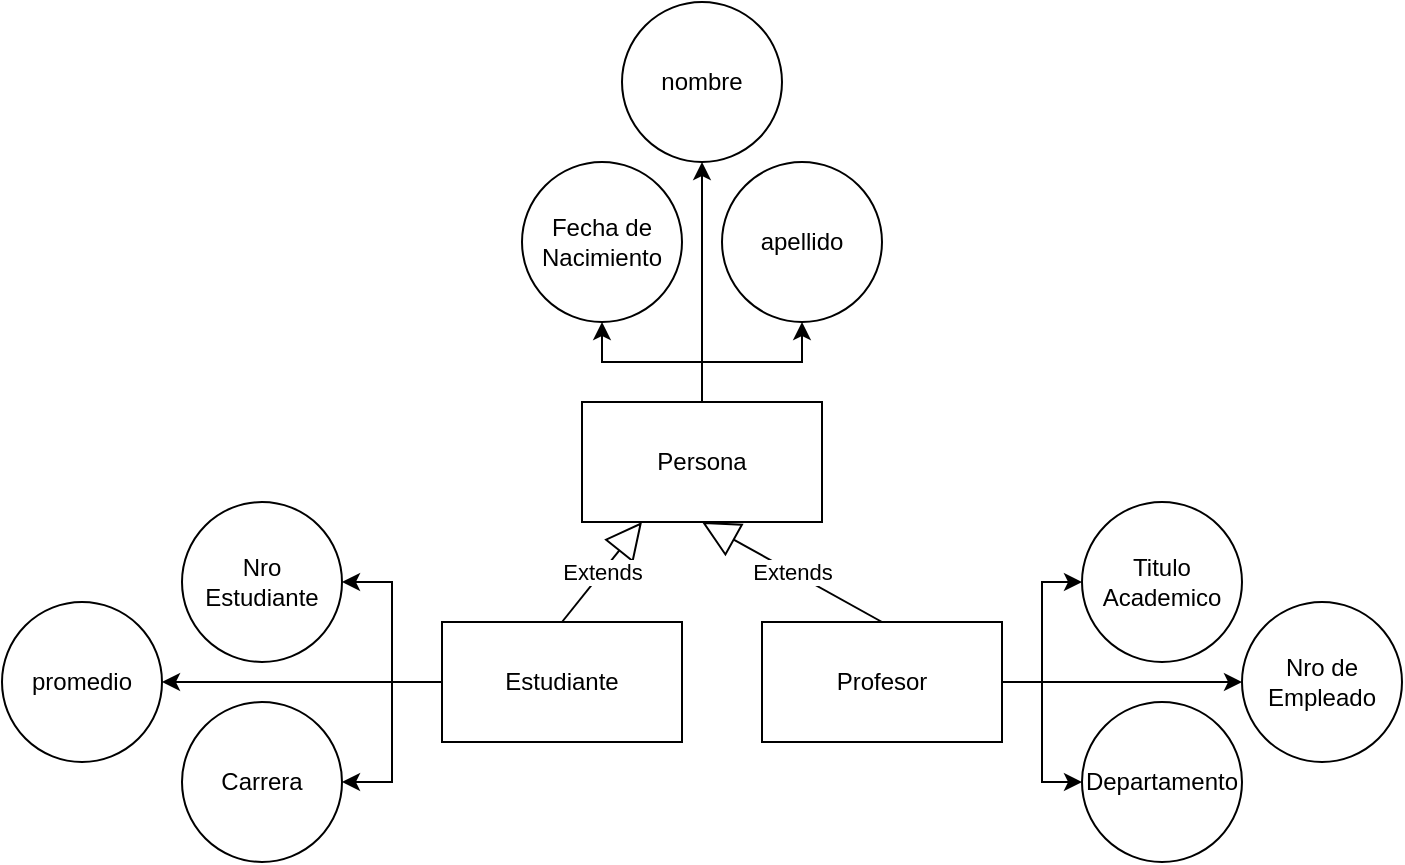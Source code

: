 <mxfile version="21.3.7" type="device" pages="5">
  <diagram name="Ejemplo 1" id="uFEQ30eHHeswEtYKAu2o">
    <mxGraphModel dx="880" dy="437" grid="1" gridSize="10" guides="1" tooltips="1" connect="1" arrows="1" fold="1" page="1" pageScale="1" pageWidth="827" pageHeight="1169" math="0" shadow="0">
      <root>
        <mxCell id="0" />
        <mxCell id="1" parent="0" />
        <mxCell id="go2boDGO3kF7dVmyAyb2-4" value="" style="edgeStyle=orthogonalEdgeStyle;rounded=0;orthogonalLoop=1;jettySize=auto;html=1;" edge="1" parent="1" source="go2boDGO3kF7dVmyAyb2-1" target="go2boDGO3kF7dVmyAyb2-3">
          <mxGeometry relative="1" as="geometry" />
        </mxCell>
        <mxCell id="go2boDGO3kF7dVmyAyb2-7" value="" style="edgeStyle=orthogonalEdgeStyle;rounded=0;orthogonalLoop=1;jettySize=auto;html=1;" edge="1" parent="1" source="go2boDGO3kF7dVmyAyb2-1" target="go2boDGO3kF7dVmyAyb2-6">
          <mxGeometry relative="1" as="geometry" />
        </mxCell>
        <mxCell id="go2boDGO3kF7dVmyAyb2-9" value="" style="edgeStyle=orthogonalEdgeStyle;rounded=0;orthogonalLoop=1;jettySize=auto;html=1;" edge="1" parent="1" source="go2boDGO3kF7dVmyAyb2-1" target="go2boDGO3kF7dVmyAyb2-8">
          <mxGeometry relative="1" as="geometry" />
        </mxCell>
        <mxCell id="go2boDGO3kF7dVmyAyb2-1" value="Persona" style="rounded=0;whiteSpace=wrap;html=1;" vertex="1" parent="1">
          <mxGeometry x="350" y="200" width="120" height="60" as="geometry" />
        </mxCell>
        <mxCell id="go2boDGO3kF7dVmyAyb2-3" value="nombre" style="ellipse;whiteSpace=wrap;html=1;rounded=0;" vertex="1" parent="1">
          <mxGeometry x="370" width="80" height="80" as="geometry" />
        </mxCell>
        <mxCell id="go2boDGO3kF7dVmyAyb2-6" value="apellido" style="ellipse;whiteSpace=wrap;html=1;rounded=0;" vertex="1" parent="1">
          <mxGeometry x="420" y="80" width="80" height="80" as="geometry" />
        </mxCell>
        <mxCell id="go2boDGO3kF7dVmyAyb2-8" value="Fecha de Nacimiento" style="ellipse;whiteSpace=wrap;html=1;rounded=0;" vertex="1" parent="1">
          <mxGeometry x="320" y="80" width="80" height="80" as="geometry" />
        </mxCell>
        <mxCell id="go2boDGO3kF7dVmyAyb2-17" value="" style="edgeStyle=orthogonalEdgeStyle;rounded=0;orthogonalLoop=1;jettySize=auto;html=1;" edge="1" parent="1" source="go2boDGO3kF7dVmyAyb2-10" target="go2boDGO3kF7dVmyAyb2-16">
          <mxGeometry relative="1" as="geometry" />
        </mxCell>
        <mxCell id="go2boDGO3kF7dVmyAyb2-20" value="" style="edgeStyle=orthogonalEdgeStyle;rounded=0;orthogonalLoop=1;jettySize=auto;html=1;" edge="1" parent="1" source="go2boDGO3kF7dVmyAyb2-10" target="go2boDGO3kF7dVmyAyb2-19">
          <mxGeometry relative="1" as="geometry" />
        </mxCell>
        <mxCell id="go2boDGO3kF7dVmyAyb2-22" value="" style="edgeStyle=orthogonalEdgeStyle;rounded=0;orthogonalLoop=1;jettySize=auto;html=1;" edge="1" parent="1" source="go2boDGO3kF7dVmyAyb2-10" target="go2boDGO3kF7dVmyAyb2-21">
          <mxGeometry relative="1" as="geometry" />
        </mxCell>
        <mxCell id="go2boDGO3kF7dVmyAyb2-10" value="Estudiante" style="rounded=0;whiteSpace=wrap;html=1;" vertex="1" parent="1">
          <mxGeometry x="280" y="310" width="120" height="60" as="geometry" />
        </mxCell>
        <mxCell id="go2boDGO3kF7dVmyAyb2-24" value="" style="edgeStyle=orthogonalEdgeStyle;rounded=0;orthogonalLoop=1;jettySize=auto;html=1;" edge="1" parent="1" source="go2boDGO3kF7dVmyAyb2-11" target="go2boDGO3kF7dVmyAyb2-23">
          <mxGeometry relative="1" as="geometry" />
        </mxCell>
        <mxCell id="go2boDGO3kF7dVmyAyb2-26" value="" style="edgeStyle=orthogonalEdgeStyle;rounded=0;orthogonalLoop=1;jettySize=auto;html=1;" edge="1" parent="1" source="go2boDGO3kF7dVmyAyb2-11" target="go2boDGO3kF7dVmyAyb2-25">
          <mxGeometry relative="1" as="geometry" />
        </mxCell>
        <mxCell id="go2boDGO3kF7dVmyAyb2-28" value="" style="edgeStyle=orthogonalEdgeStyle;rounded=0;orthogonalLoop=1;jettySize=auto;html=1;" edge="1" parent="1" source="go2boDGO3kF7dVmyAyb2-11" target="go2boDGO3kF7dVmyAyb2-27">
          <mxGeometry relative="1" as="geometry" />
        </mxCell>
        <mxCell id="go2boDGO3kF7dVmyAyb2-11" value="Profesor" style="rounded=0;whiteSpace=wrap;html=1;" vertex="1" parent="1">
          <mxGeometry x="440" y="310" width="120" height="60" as="geometry" />
        </mxCell>
        <mxCell id="go2boDGO3kF7dVmyAyb2-12" value="Extends" style="endArrow=block;endSize=16;endFill=0;html=1;rounded=0;exitX=0.5;exitY=0;exitDx=0;exitDy=0;entryX=0.25;entryY=1;entryDx=0;entryDy=0;" edge="1" parent="1" source="go2boDGO3kF7dVmyAyb2-10" target="go2boDGO3kF7dVmyAyb2-1">
          <mxGeometry width="160" relative="1" as="geometry">
            <mxPoint x="320" y="280" as="sourcePoint" />
            <mxPoint x="480" y="280" as="targetPoint" />
          </mxGeometry>
        </mxCell>
        <mxCell id="go2boDGO3kF7dVmyAyb2-13" value="Extends" style="endArrow=block;endSize=16;endFill=0;html=1;rounded=0;exitX=0.5;exitY=0;exitDx=0;exitDy=0;entryX=0.5;entryY=1;entryDx=0;entryDy=0;" edge="1" parent="1" source="go2boDGO3kF7dVmyAyb2-11" target="go2boDGO3kF7dVmyAyb2-1">
          <mxGeometry width="160" relative="1" as="geometry">
            <mxPoint x="350" y="320" as="sourcePoint" />
            <mxPoint x="390" y="270" as="targetPoint" />
          </mxGeometry>
        </mxCell>
        <mxCell id="go2boDGO3kF7dVmyAyb2-16" value="Nro Estudiante" style="ellipse;whiteSpace=wrap;html=1;rounded=0;" vertex="1" parent="1">
          <mxGeometry x="150" y="250" width="80" height="80" as="geometry" />
        </mxCell>
        <mxCell id="go2boDGO3kF7dVmyAyb2-19" value="Carrera" style="ellipse;whiteSpace=wrap;html=1;rounded=0;" vertex="1" parent="1">
          <mxGeometry x="150" y="350" width="80" height="80" as="geometry" />
        </mxCell>
        <mxCell id="go2boDGO3kF7dVmyAyb2-21" value="promedio" style="ellipse;whiteSpace=wrap;html=1;rounded=0;" vertex="1" parent="1">
          <mxGeometry x="60" y="300" width="80" height="80" as="geometry" />
        </mxCell>
        <mxCell id="go2boDGO3kF7dVmyAyb2-23" value="Nro de Empleado" style="ellipse;whiteSpace=wrap;html=1;rounded=0;" vertex="1" parent="1">
          <mxGeometry x="680" y="300" width="80" height="80" as="geometry" />
        </mxCell>
        <mxCell id="go2boDGO3kF7dVmyAyb2-25" value="Departamento" style="ellipse;whiteSpace=wrap;html=1;rounded=0;" vertex="1" parent="1">
          <mxGeometry x="600" y="350" width="80" height="80" as="geometry" />
        </mxCell>
        <mxCell id="go2boDGO3kF7dVmyAyb2-27" value="Titulo Academico" style="ellipse;whiteSpace=wrap;html=1;rounded=0;" vertex="1" parent="1">
          <mxGeometry x="600" y="250" width="80" height="80" as="geometry" />
        </mxCell>
      </root>
    </mxGraphModel>
  </diagram>
  <diagram id="ad0NVhjxh5jcgICa50yk" name="Ejemplo 2">
    <mxGraphModel dx="880" dy="437" grid="1" gridSize="10" guides="1" tooltips="1" connect="1" arrows="1" fold="1" page="1" pageScale="1" pageWidth="827" pageHeight="1169" math="0" shadow="0">
      <root>
        <mxCell id="0" />
        <mxCell id="1" parent="0" />
        <mxCell id="3PZVVZGDWUFXg_yI0EUF-3" value="" style="edgeStyle=orthogonalEdgeStyle;rounded=0;orthogonalLoop=1;jettySize=auto;html=1;" edge="1" parent="1" source="3PZVVZGDWUFXg_yI0EUF-1" target="3PZVVZGDWUFXg_yI0EUF-2">
          <mxGeometry relative="1" as="geometry" />
        </mxCell>
        <mxCell id="3PZVVZGDWUFXg_yI0EUF-5" value="" style="edgeStyle=orthogonalEdgeStyle;rounded=0;orthogonalLoop=1;jettySize=auto;html=1;" edge="1" parent="1" source="3PZVVZGDWUFXg_yI0EUF-1" target="3PZVVZGDWUFXg_yI0EUF-4">
          <mxGeometry relative="1" as="geometry" />
        </mxCell>
        <mxCell id="3PZVVZGDWUFXg_yI0EUF-7" value="" style="edgeStyle=orthogonalEdgeStyle;rounded=0;orthogonalLoop=1;jettySize=auto;html=1;" edge="1" parent="1" source="3PZVVZGDWUFXg_yI0EUF-1" target="3PZVVZGDWUFXg_yI0EUF-6">
          <mxGeometry relative="1" as="geometry" />
        </mxCell>
        <mxCell id="3PZVVZGDWUFXg_yI0EUF-1" value="Cuenta" style="html=1;whiteSpace=wrap;" vertex="1" parent="1">
          <mxGeometry x="360" y="210" width="110" height="50" as="geometry" />
        </mxCell>
        <mxCell id="3PZVVZGDWUFXg_yI0EUF-2" value="Nro de Cita" style="ellipse;whiteSpace=wrap;html=1;" vertex="1" parent="1">
          <mxGeometry x="334" y="90" width="80" height="80" as="geometry" />
        </mxCell>
        <mxCell id="3PZVVZGDWUFXg_yI0EUF-4" value="Saldo" style="ellipse;whiteSpace=wrap;html=1;" vertex="1" parent="1">
          <mxGeometry x="414" y="90" width="80" height="80" as="geometry" />
        </mxCell>
        <mxCell id="3PZVVZGDWUFXg_yI0EUF-19" style="edgeStyle=orthogonalEdgeStyle;rounded=0;orthogonalLoop=1;jettySize=auto;html=1;entryX=0;entryY=0.75;entryDx=0;entryDy=0;" edge="1" parent="1" source="3PZVVZGDWUFXg_yI0EUF-6" target="3PZVVZGDWUFXg_yI0EUF-10">
          <mxGeometry relative="1" as="geometry" />
        </mxCell>
        <mxCell id="3PZVVZGDWUFXg_yI0EUF-6" value="" style="triangle;whiteSpace=wrap;html=1;rotation=90;" vertex="1" parent="1">
          <mxGeometry x="385" y="290" width="60" height="80" as="geometry" />
        </mxCell>
        <mxCell id="3PZVVZGDWUFXg_yI0EUF-12" value="" style="edgeStyle=orthogonalEdgeStyle;rounded=0;orthogonalLoop=1;jettySize=auto;html=1;" edge="1" parent="1" source="3PZVVZGDWUFXg_yI0EUF-9" target="3PZVVZGDWUFXg_yI0EUF-11">
          <mxGeometry relative="1" as="geometry" />
        </mxCell>
        <mxCell id="3PZVVZGDWUFXg_yI0EUF-9" value="Cta_Ahorro" style="html=1;whiteSpace=wrap;" vertex="1" parent="1">
          <mxGeometry x="260" y="380" width="110" height="50" as="geometry" />
        </mxCell>
        <mxCell id="3PZVVZGDWUFXg_yI0EUF-14" value="" style="edgeStyle=orthogonalEdgeStyle;rounded=0;orthogonalLoop=1;jettySize=auto;html=1;" edge="1" parent="1" source="3PZVVZGDWUFXg_yI0EUF-10" target="3PZVVZGDWUFXg_yI0EUF-13">
          <mxGeometry relative="1" as="geometry" />
        </mxCell>
        <mxCell id="3PZVVZGDWUFXg_yI0EUF-10" value="Cta_Cheque" style="html=1;whiteSpace=wrap;" vertex="1" parent="1">
          <mxGeometry x="460" y="380" width="110" height="50" as="geometry" />
        </mxCell>
        <mxCell id="3PZVVZGDWUFXg_yI0EUF-11" value="TasaInteres" style="ellipse;whiteSpace=wrap;html=1;" vertex="1" parent="1">
          <mxGeometry x="275" y="470" width="80" height="80" as="geometry" />
        </mxCell>
        <mxCell id="3PZVVZGDWUFXg_yI0EUF-13" value="SaldoDeudor" style="ellipse;whiteSpace=wrap;html=1;" vertex="1" parent="1">
          <mxGeometry x="475" y="470" width="80" height="80" as="geometry" />
        </mxCell>
        <mxCell id="3PZVVZGDWUFXg_yI0EUF-18" style="edgeStyle=orthogonalEdgeStyle;rounded=0;orthogonalLoop=1;jettySize=auto;html=1;entryX=1;entryY=0.75;entryDx=0;entryDy=0;" edge="1" parent="1" source="3PZVVZGDWUFXg_yI0EUF-17" target="3PZVVZGDWUFXg_yI0EUF-9">
          <mxGeometry relative="1" as="geometry" />
        </mxCell>
        <mxCell id="3PZVVZGDWUFXg_yI0EUF-17" value="ISA" style="text;html=1;strokeColor=none;fillColor=none;align=center;verticalAlign=middle;whiteSpace=wrap;rounded=0;" vertex="1" parent="1">
          <mxGeometry x="385" y="310" width="60" height="30" as="geometry" />
        </mxCell>
      </root>
    </mxGraphModel>
  </diagram>
  <diagram id="B_7lz0TuEx84EbrW7Idd" name="Ejemplo 3">
    <mxGraphModel dx="880" dy="437" grid="1" gridSize="10" guides="1" tooltips="1" connect="1" arrows="1" fold="1" page="1" pageScale="1" pageWidth="827" pageHeight="1169" math="0" shadow="0">
      <root>
        <mxCell id="0" />
        <mxCell id="1" parent="0" />
        <mxCell id="D2Z485YcAmYLCviWvFQb-1" value="Animal" style="rounded=0;whiteSpace=wrap;html=1;" vertex="1" parent="1">
          <mxGeometry x="340" y="130" width="120" height="60" as="geometry" />
        </mxCell>
        <mxCell id="D2Z485YcAmYLCviWvFQb-7" style="edgeStyle=orthogonalEdgeStyle;rounded=0;orthogonalLoop=1;jettySize=auto;html=1;" edge="1" parent="1" source="D2Z485YcAmYLCviWvFQb-2" target="D2Z485YcAmYLCviWvFQb-4">
          <mxGeometry relative="1" as="geometry" />
        </mxCell>
        <mxCell id="D2Z485YcAmYLCviWvFQb-2" value="Leon" style="rounded=0;whiteSpace=wrap;html=1;" vertex="1" parent="1">
          <mxGeometry x="430" y="330" width="120" height="60" as="geometry" />
        </mxCell>
        <mxCell id="D2Z485YcAmYLCviWvFQb-9" style="edgeStyle=orthogonalEdgeStyle;rounded=0;orthogonalLoop=1;jettySize=auto;html=1;entryX=1;entryY=0.5;entryDx=0;entryDy=0;" edge="1" parent="1" source="D2Z485YcAmYLCviWvFQb-3" target="D2Z485YcAmYLCviWvFQb-4">
          <mxGeometry relative="1" as="geometry" />
        </mxCell>
        <mxCell id="D2Z485YcAmYLCviWvFQb-3" value="Tigre" style="rounded=0;whiteSpace=wrap;html=1;" vertex="1" parent="1">
          <mxGeometry x="240" y="330" width="120" height="60" as="geometry" />
        </mxCell>
        <mxCell id="D2Z485YcAmYLCviWvFQb-4" value="" style="triangle;whiteSpace=wrap;html=1;rotation=90;" vertex="1" parent="1">
          <mxGeometry x="370" y="230" width="60" height="80" as="geometry" />
        </mxCell>
        <mxCell id="D2Z485YcAmYLCviWvFQb-10" value="" style="edgeStyle=orthogonalEdgeStyle;rounded=0;orthogonalLoop=1;jettySize=auto;html=1;" edge="1" parent="1" source="D2Z485YcAmYLCviWvFQb-5" target="D2Z485YcAmYLCviWvFQb-1">
          <mxGeometry relative="1" as="geometry" />
        </mxCell>
        <mxCell id="D2Z485YcAmYLCviWvFQb-5" value="ISA" style="text;html=1;strokeColor=none;fillColor=none;align=center;verticalAlign=middle;whiteSpace=wrap;rounded=0;" vertex="1" parent="1">
          <mxGeometry x="370" y="240" width="60" height="30" as="geometry" />
        </mxCell>
      </root>
    </mxGraphModel>
  </diagram>
  <diagram id="R3ptt1OaDNUDF2lHi_fu" name="Ejemplo 4">
    <mxGraphModel dx="880" dy="437" grid="1" gridSize="10" guides="1" tooltips="1" connect="1" arrows="1" fold="1" page="1" pageScale="1" pageWidth="827" pageHeight="1169" math="0" shadow="0">
      <root>
        <mxCell id="0" />
        <mxCell id="1" parent="0" />
        <mxCell id="RvW_lyP9XCZUsAmKuHds-5" style="edgeStyle=orthogonalEdgeStyle;rounded=0;orthogonalLoop=1;jettySize=auto;html=1;entryX=0;entryY=0.5;entryDx=0;entryDy=0;" edge="1" parent="1" source="RvW_lyP9XCZUsAmKuHds-1" target="RvW_lyP9XCZUsAmKuHds-4">
          <mxGeometry relative="1" as="geometry">
            <Array as="points">
              <mxPoint x="390" y="315" />
            </Array>
          </mxGeometry>
        </mxCell>
        <mxCell id="RvW_lyP9XCZUsAmKuHds-1" value="Persona" style="rounded=0;whiteSpace=wrap;html=1;" vertex="1" parent="1">
          <mxGeometry x="350" y="200" width="120" height="60" as="geometry" />
        </mxCell>
        <mxCell id="RvW_lyP9XCZUsAmKuHds-6" value="" style="edgeStyle=orthogonalEdgeStyle;rounded=0;orthogonalLoop=1;jettySize=auto;html=1;" edge="1" parent="1" source="RvW_lyP9XCZUsAmKuHds-2" target="RvW_lyP9XCZUsAmKuHds-4">
          <mxGeometry relative="1" as="geometry" />
        </mxCell>
        <mxCell id="RvW_lyP9XCZUsAmKuHds-2" value="Banco" style="rounded=0;whiteSpace=wrap;html=1;" vertex="1" parent="1">
          <mxGeometry x="480" y="200" width="120" height="60" as="geometry" />
        </mxCell>
        <mxCell id="RvW_lyP9XCZUsAmKuHds-7" style="edgeStyle=orthogonalEdgeStyle;rounded=0;orthogonalLoop=1;jettySize=auto;html=1;entryX=1;entryY=0.5;entryDx=0;entryDy=0;" edge="1" parent="1" source="RvW_lyP9XCZUsAmKuHds-3" target="RvW_lyP9XCZUsAmKuHds-4">
          <mxGeometry relative="1" as="geometry">
            <Array as="points">
              <mxPoint x="670" y="315" />
            </Array>
          </mxGeometry>
        </mxCell>
        <mxCell id="RvW_lyP9XCZUsAmKuHds-3" value="Compañia" style="rounded=0;whiteSpace=wrap;html=1;" vertex="1" parent="1">
          <mxGeometry x="610" y="200" width="120" height="60" as="geometry" />
        </mxCell>
        <mxCell id="RvW_lyP9XCZUsAmKuHds-9" value="" style="edgeStyle=orthogonalEdgeStyle;rounded=0;orthogonalLoop=1;jettySize=auto;html=1;" edge="1" parent="1" source="RvW_lyP9XCZUsAmKuHds-4" target="RvW_lyP9XCZUsAmKuHds-8">
          <mxGeometry relative="1" as="geometry" />
        </mxCell>
        <mxCell id="RvW_lyP9XCZUsAmKuHds-4" value="U" style="ellipse;whiteSpace=wrap;html=1;aspect=fixed;" vertex="1" parent="1">
          <mxGeometry x="515" y="290" width="50" height="50" as="geometry" />
        </mxCell>
        <mxCell id="RvW_lyP9XCZUsAmKuHds-8" value="Dueño" style="rounded=0;whiteSpace=wrap;html=1;" vertex="1" parent="1">
          <mxGeometry x="480" y="430" width="120" height="60" as="geometry" />
        </mxCell>
        <mxCell id="RvW_lyP9XCZUsAmKuHds-10" value="" style="shape=requiredInterface;html=1;verticalLabelPosition=bottom;sketch=0;rotation=91;" vertex="1" parent="1">
          <mxGeometry x="535" y="370" width="10" height="20" as="geometry" />
        </mxCell>
      </root>
    </mxGraphModel>
  </diagram>
  <diagram id="BIc1E6oODIIsZyQtCFRs" name="EJemplo 5">
    <mxGraphModel dx="880" dy="437" grid="1" gridSize="10" guides="1" tooltips="1" connect="1" arrows="1" fold="1" page="1" pageScale="1" pageWidth="827" pageHeight="1169" math="0" shadow="0">
      <root>
        <mxCell id="0" />
        <mxCell id="1" parent="0" />
      </root>
    </mxGraphModel>
  </diagram>
</mxfile>
